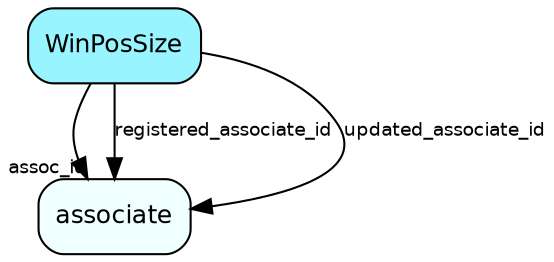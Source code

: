 digraph WinPosSize  {
node [shape = box style="rounded, filled" fontname = "Helvetica" fontsize = "12" ]
edge [fontname = "Helvetica" fontsize = "9"]

WinPosSize[fillcolor = "cadetblue1"]
associate[fillcolor = "azure1"]
WinPosSize -> associate [headlabel = "assoc_id"]
WinPosSize -> associate [label = "registered_associate_id"]
WinPosSize -> associate [label = "updated_associate_id"]
}
